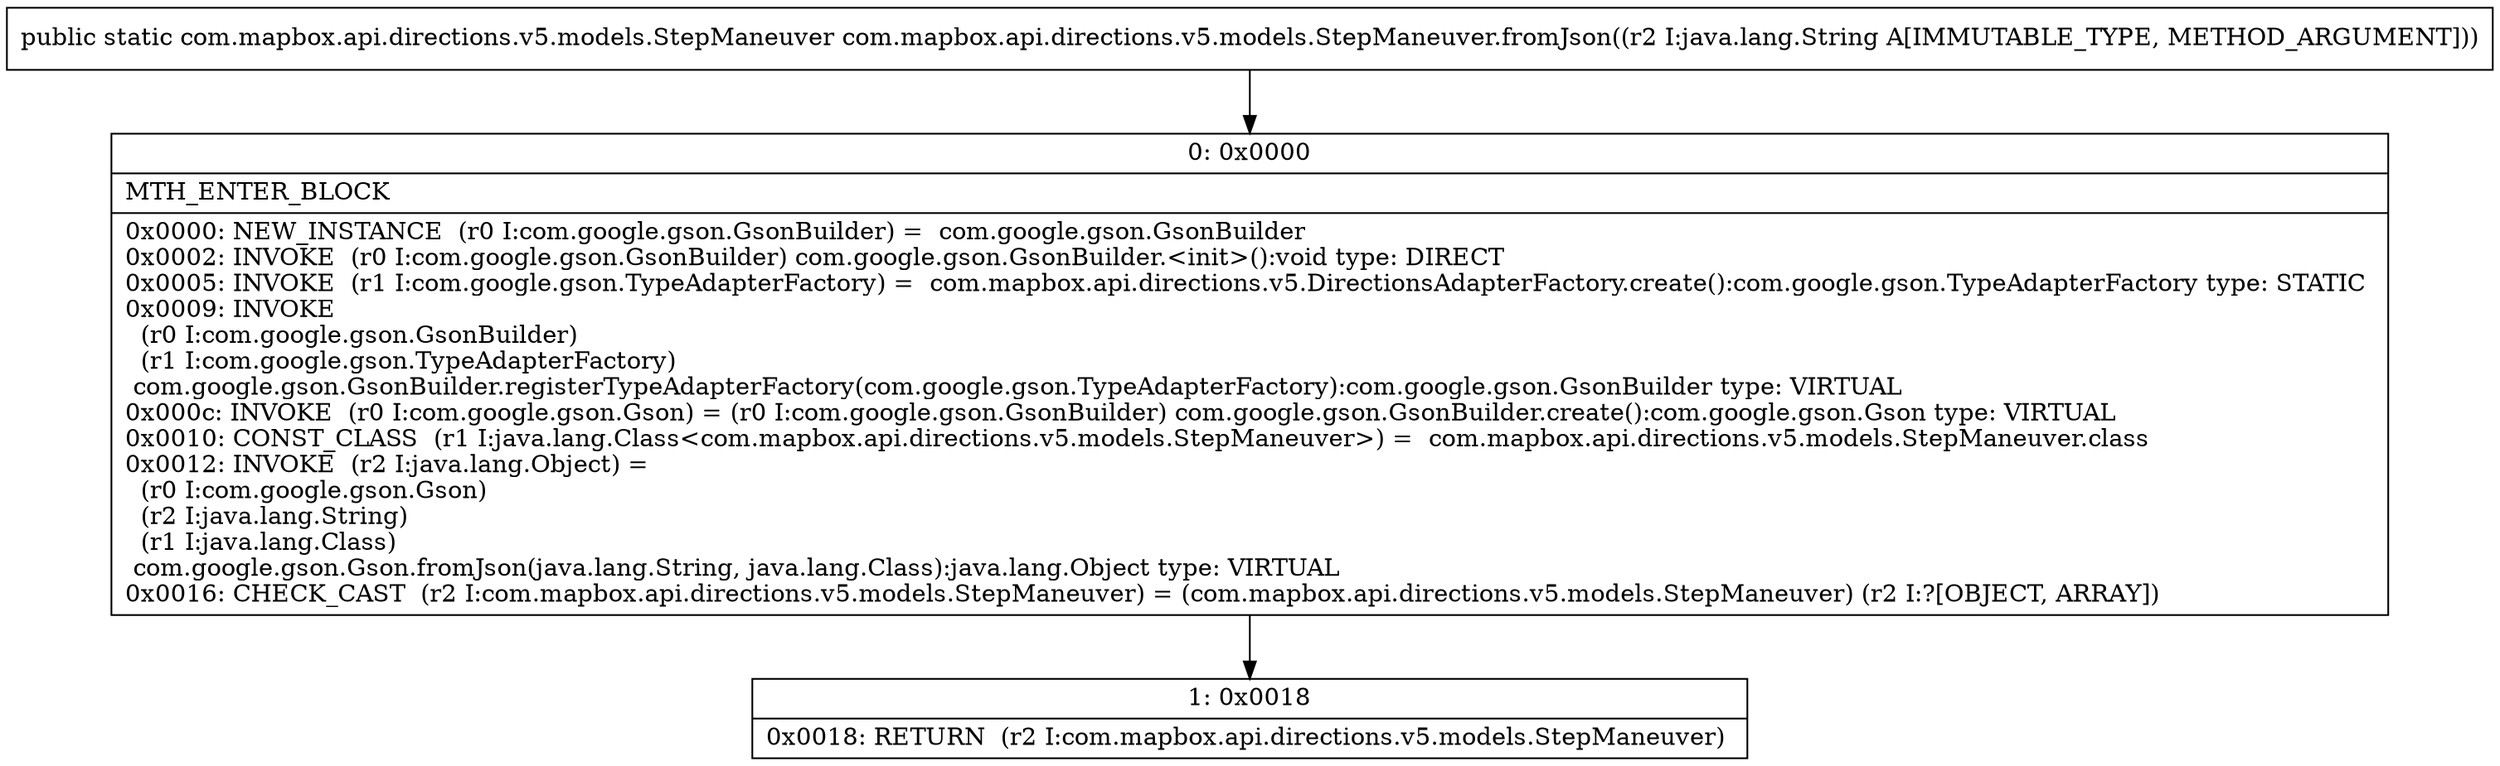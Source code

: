 digraph "CFG forcom.mapbox.api.directions.v5.models.StepManeuver.fromJson(Ljava\/lang\/String;)Lcom\/mapbox\/api\/directions\/v5\/models\/StepManeuver;" {
Node_0 [shape=record,label="{0\:\ 0x0000|MTH_ENTER_BLOCK\l|0x0000: NEW_INSTANCE  (r0 I:com.google.gson.GsonBuilder) =  com.google.gson.GsonBuilder \l0x0002: INVOKE  (r0 I:com.google.gson.GsonBuilder) com.google.gson.GsonBuilder.\<init\>():void type: DIRECT \l0x0005: INVOKE  (r1 I:com.google.gson.TypeAdapterFactory) =  com.mapbox.api.directions.v5.DirectionsAdapterFactory.create():com.google.gson.TypeAdapterFactory type: STATIC \l0x0009: INVOKE  \l  (r0 I:com.google.gson.GsonBuilder)\l  (r1 I:com.google.gson.TypeAdapterFactory)\l com.google.gson.GsonBuilder.registerTypeAdapterFactory(com.google.gson.TypeAdapterFactory):com.google.gson.GsonBuilder type: VIRTUAL \l0x000c: INVOKE  (r0 I:com.google.gson.Gson) = (r0 I:com.google.gson.GsonBuilder) com.google.gson.GsonBuilder.create():com.google.gson.Gson type: VIRTUAL \l0x0010: CONST_CLASS  (r1 I:java.lang.Class\<com.mapbox.api.directions.v5.models.StepManeuver\>) =  com.mapbox.api.directions.v5.models.StepManeuver.class \l0x0012: INVOKE  (r2 I:java.lang.Object) = \l  (r0 I:com.google.gson.Gson)\l  (r2 I:java.lang.String)\l  (r1 I:java.lang.Class)\l com.google.gson.Gson.fromJson(java.lang.String, java.lang.Class):java.lang.Object type: VIRTUAL \l0x0016: CHECK_CAST  (r2 I:com.mapbox.api.directions.v5.models.StepManeuver) = (com.mapbox.api.directions.v5.models.StepManeuver) (r2 I:?[OBJECT, ARRAY]) \l}"];
Node_1 [shape=record,label="{1\:\ 0x0018|0x0018: RETURN  (r2 I:com.mapbox.api.directions.v5.models.StepManeuver) \l}"];
MethodNode[shape=record,label="{public static com.mapbox.api.directions.v5.models.StepManeuver com.mapbox.api.directions.v5.models.StepManeuver.fromJson((r2 I:java.lang.String A[IMMUTABLE_TYPE, METHOD_ARGUMENT])) }"];
MethodNode -> Node_0;
Node_0 -> Node_1;
}

